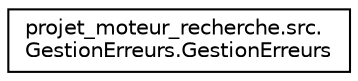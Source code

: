 digraph "Graphical Class Hierarchy"
{
 // LATEX_PDF_SIZE
  edge [fontname="Helvetica",fontsize="10",labelfontname="Helvetica",labelfontsize="10"];
  node [fontname="Helvetica",fontsize="10",shape=record];
  rankdir="LR";
  Node0 [label="projet_moteur_recherche.src.\lGestionErreurs.GestionErreurs",height=0.2,width=0.4,color="black", fillcolor="white", style="filled",URL="$classprojet__moteur__recherche_1_1src_1_1GestionErreurs_1_1GestionErreurs.html",tooltip=" "];
}

